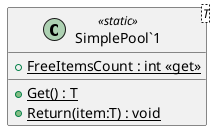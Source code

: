 @startuml
class "SimplePool`1"<T> <<static>> {
    + {static} FreeItemsCount : int <<get>>
    + {static} Get() : T
    + {static} Return(item:T) : void
}
@enduml
